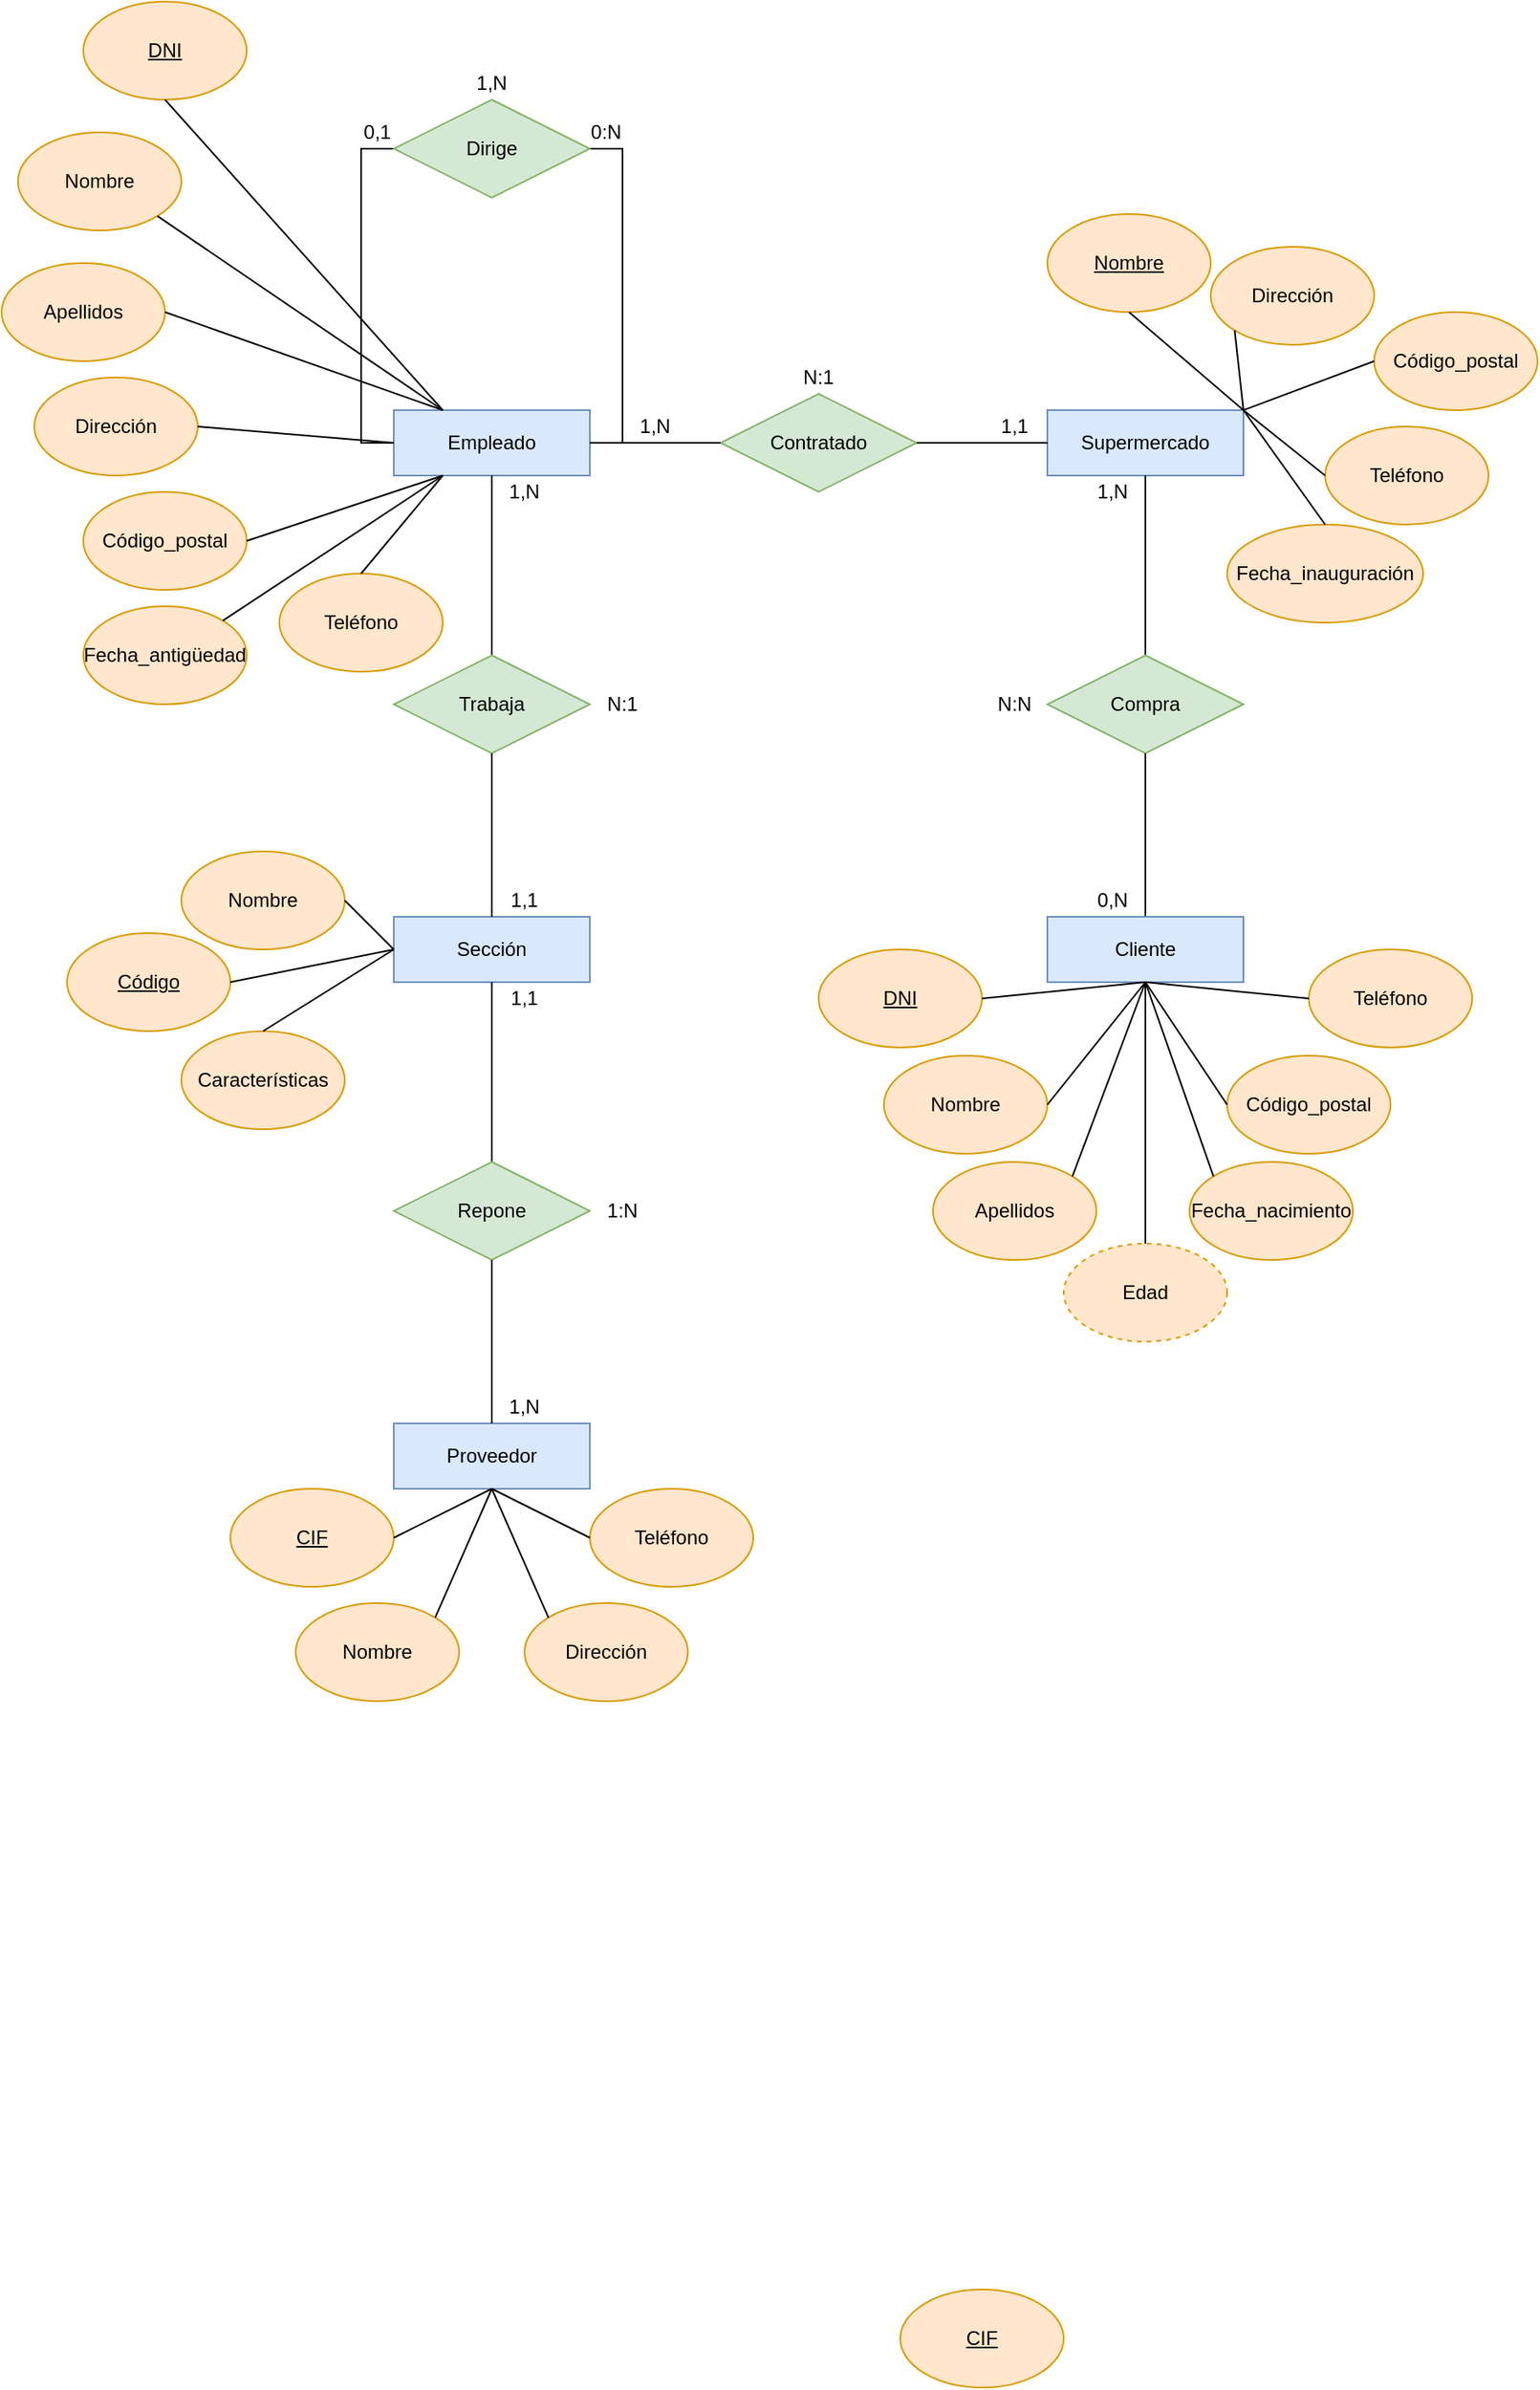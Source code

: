 <mxfile version="13.8.1" type="github">
  <diagram id="RODSt1FQOjMLjZtyeVDm" name="Page-1">
    <mxGraphModel dx="981" dy="1650" grid="1" gridSize="10" guides="1" tooltips="1" connect="1" arrows="1" fold="1" page="1" pageScale="1" pageWidth="827" pageHeight="1169" math="0" shadow="0">
      <root>
        <mxCell id="0" />
        <mxCell id="1" parent="0" />
        <mxCell id="AVNDV4gah8XTq6luvAw3-1" value="Empleado" style="rounded=0;whiteSpace=wrap;html=1;fillColor=#dae8fc;strokeColor=#6c8ebf;" parent="1" vertex="1">
          <mxGeometry x="240" y="130" width="120" height="40" as="geometry" />
        </mxCell>
        <mxCell id="AVNDV4gah8XTq6luvAw3-2" value="Contratado" style="rhombus;whiteSpace=wrap;html=1;fillColor=#d5e8d4;strokeColor=#82b366;" parent="1" vertex="1">
          <mxGeometry x="440" y="120" width="120" height="60" as="geometry" />
        </mxCell>
        <mxCell id="AVNDV4gah8XTq6luvAw3-3" value="Apellidos" style="ellipse;whiteSpace=wrap;html=1;fontStyle=0;fillColor=#ffe6cc;strokeColor=#d79b00;" parent="1" vertex="1">
          <mxGeometry y="40" width="100" height="60" as="geometry" />
        </mxCell>
        <mxCell id="AVNDV4gah8XTq6luvAw3-4" value="Dirección" style="ellipse;whiteSpace=wrap;html=1;fontStyle=0;fillColor=#ffe6cc;strokeColor=#d79b00;" parent="1" vertex="1">
          <mxGeometry x="20" y="110" width="100" height="60" as="geometry" />
        </mxCell>
        <mxCell id="AVNDV4gah8XTq6luvAw3-5" value="Nombre" style="ellipse;whiteSpace=wrap;html=1;fontStyle=0;fillColor=#ffe6cc;strokeColor=#d79b00;" parent="1" vertex="1">
          <mxGeometry x="10" y="-40" width="100" height="60" as="geometry" />
        </mxCell>
        <mxCell id="AVNDV4gah8XTq6luvAw3-6" value="Teléfono" style="ellipse;whiteSpace=wrap;html=1;fontStyle=0;fillColor=#ffe6cc;strokeColor=#d79b00;" parent="1" vertex="1">
          <mxGeometry x="170" y="230" width="100" height="60" as="geometry" />
        </mxCell>
        <mxCell id="AVNDV4gah8XTq6luvAw3-7" value="DNI" style="ellipse;whiteSpace=wrap;html=1;fontStyle=4;fillColor=#ffe6cc;strokeColor=#d79b00;" parent="1" vertex="1">
          <mxGeometry x="50" y="-120" width="100" height="60" as="geometry" />
        </mxCell>
        <mxCell id="AVNDV4gah8XTq6luvAw3-8" value="Fecha_antigüedad" style="ellipse;whiteSpace=wrap;html=1;fontStyle=0;fillColor=#ffe6cc;strokeColor=#d79b00;" parent="1" vertex="1">
          <mxGeometry x="50" y="250" width="100" height="60" as="geometry" />
        </mxCell>
        <mxCell id="AVNDV4gah8XTq6luvAw3-9" value="Código_postal" style="ellipse;whiteSpace=wrap;html=1;fontStyle=0;fillColor=#ffe6cc;strokeColor=#d79b00;" parent="1" vertex="1">
          <mxGeometry x="50" y="180" width="100" height="60" as="geometry" />
        </mxCell>
        <mxCell id="AVNDV4gah8XTq6luvAw3-11" value="" style="endArrow=none;html=1;exitX=0.5;exitY=1;exitDx=0;exitDy=0;entryX=0.25;entryY=0;entryDx=0;entryDy=0;" parent="1" source="AVNDV4gah8XTq6luvAw3-7" target="AVNDV4gah8XTq6luvAw3-1" edge="1">
          <mxGeometry width="50" height="50" relative="1" as="geometry">
            <mxPoint x="390" y="220" as="sourcePoint" />
            <mxPoint x="440" y="170" as="targetPoint" />
          </mxGeometry>
        </mxCell>
        <mxCell id="AVNDV4gah8XTq6luvAw3-12" value="" style="endArrow=none;html=1;entryX=1;entryY=1;entryDx=0;entryDy=0;exitX=0.25;exitY=0;exitDx=0;exitDy=0;" parent="1" source="AVNDV4gah8XTq6luvAw3-1" target="AVNDV4gah8XTq6luvAw3-5" edge="1">
          <mxGeometry width="50" height="50" relative="1" as="geometry">
            <mxPoint x="390" y="220" as="sourcePoint" />
            <mxPoint x="440" y="170" as="targetPoint" />
          </mxGeometry>
        </mxCell>
        <mxCell id="AVNDV4gah8XTq6luvAw3-13" value="" style="endArrow=none;html=1;entryX=1;entryY=0.5;entryDx=0;entryDy=0;exitX=0.25;exitY=0;exitDx=0;exitDy=0;" parent="1" source="AVNDV4gah8XTq6luvAw3-1" target="AVNDV4gah8XTq6luvAw3-3" edge="1">
          <mxGeometry width="50" height="50" relative="1" as="geometry">
            <mxPoint x="390" y="220" as="sourcePoint" />
            <mxPoint x="440" y="170" as="targetPoint" />
          </mxGeometry>
        </mxCell>
        <mxCell id="AVNDV4gah8XTq6luvAw3-14" value="" style="endArrow=none;html=1;entryX=1;entryY=0.5;entryDx=0;entryDy=0;exitX=0;exitY=0.5;exitDx=0;exitDy=0;" parent="1" source="AVNDV4gah8XTq6luvAw3-1" target="AVNDV4gah8XTq6luvAw3-4" edge="1">
          <mxGeometry width="50" height="50" relative="1" as="geometry">
            <mxPoint x="390" y="220" as="sourcePoint" />
            <mxPoint x="440" y="170" as="targetPoint" />
          </mxGeometry>
        </mxCell>
        <mxCell id="AVNDV4gah8XTq6luvAw3-15" value="" style="endArrow=none;html=1;exitX=1;exitY=0.5;exitDx=0;exitDy=0;entryX=0.25;entryY=1;entryDx=0;entryDy=0;" parent="1" source="AVNDV4gah8XTq6luvAw3-9" target="AVNDV4gah8XTq6luvAw3-1" edge="1">
          <mxGeometry width="50" height="50" relative="1" as="geometry">
            <mxPoint x="390" y="220" as="sourcePoint" />
            <mxPoint x="440" y="170" as="targetPoint" />
          </mxGeometry>
        </mxCell>
        <mxCell id="AVNDV4gah8XTq6luvAw3-16" value="" style="endArrow=none;html=1;exitX=1;exitY=0;exitDx=0;exitDy=0;entryX=0.25;entryY=1;entryDx=0;entryDy=0;" parent="1" source="AVNDV4gah8XTq6luvAw3-8" target="AVNDV4gah8XTq6luvAw3-1" edge="1">
          <mxGeometry width="50" height="50" relative="1" as="geometry">
            <mxPoint x="390" y="220" as="sourcePoint" />
            <mxPoint x="440" y="170" as="targetPoint" />
          </mxGeometry>
        </mxCell>
        <mxCell id="AVNDV4gah8XTq6luvAw3-17" value="" style="endArrow=none;html=1;exitX=0.5;exitY=0;exitDx=0;exitDy=0;entryX=0.25;entryY=1;entryDx=0;entryDy=0;" parent="1" source="AVNDV4gah8XTq6luvAw3-6" target="AVNDV4gah8XTq6luvAw3-1" edge="1">
          <mxGeometry width="50" height="50" relative="1" as="geometry">
            <mxPoint x="390" y="220" as="sourcePoint" />
            <mxPoint x="440" y="170" as="targetPoint" />
          </mxGeometry>
        </mxCell>
        <mxCell id="AVNDV4gah8XTq6luvAw3-18" value="Supermercado" style="rounded=0;whiteSpace=wrap;html=1;fillColor=#dae8fc;strokeColor=#6c8ebf;" parent="1" vertex="1">
          <mxGeometry x="640" y="130" width="120" height="40" as="geometry" />
        </mxCell>
        <mxCell id="AVNDV4gah8XTq6luvAw3-19" value="" style="endArrow=none;html=1;exitX=1;exitY=0.5;exitDx=0;exitDy=0;entryX=0;entryY=0.5;entryDx=0;entryDy=0;" parent="1" source="AVNDV4gah8XTq6luvAw3-1" target="AVNDV4gah8XTq6luvAw3-2" edge="1">
          <mxGeometry width="50" height="50" relative="1" as="geometry">
            <mxPoint x="390" y="220" as="sourcePoint" />
            <mxPoint x="440" y="170" as="targetPoint" />
          </mxGeometry>
        </mxCell>
        <mxCell id="AVNDV4gah8XTq6luvAw3-20" value="" style="endArrow=none;html=1;exitX=1;exitY=0.5;exitDx=0;exitDy=0;entryX=0;entryY=0.5;entryDx=0;entryDy=0;" parent="1" source="AVNDV4gah8XTq6luvAw3-2" target="AVNDV4gah8XTq6luvAw3-18" edge="1">
          <mxGeometry width="50" height="50" relative="1" as="geometry">
            <mxPoint x="370" y="160" as="sourcePoint" />
            <mxPoint x="450" y="160" as="targetPoint" />
          </mxGeometry>
        </mxCell>
        <mxCell id="AVNDV4gah8XTq6luvAw3-21" value="1,N" style="text;html=1;strokeColor=none;fillColor=none;align=center;verticalAlign=middle;whiteSpace=wrap;rounded=0;" parent="1" vertex="1">
          <mxGeometry x="380" y="130" width="40" height="20" as="geometry" />
        </mxCell>
        <mxCell id="AVNDV4gah8XTq6luvAw3-22" value="N:1" style="text;html=1;strokeColor=none;fillColor=none;align=center;verticalAlign=middle;whiteSpace=wrap;rounded=0;" parent="1" vertex="1">
          <mxGeometry x="480" y="100" width="40" height="20" as="geometry" />
        </mxCell>
        <mxCell id="AVNDV4gah8XTq6luvAw3-23" value="1,1" style="text;html=1;strokeColor=none;fillColor=none;align=center;verticalAlign=middle;whiteSpace=wrap;rounded=0;" parent="1" vertex="1">
          <mxGeometry x="600" y="130" width="40" height="20" as="geometry" />
        </mxCell>
        <mxCell id="AVNDV4gah8XTq6luvAw3-24" value="Sección" style="rounded=0;whiteSpace=wrap;html=1;fillColor=#dae8fc;strokeColor=#6c8ebf;" parent="1" vertex="1">
          <mxGeometry x="240" y="440" width="120" height="40" as="geometry" />
        </mxCell>
        <mxCell id="AVNDV4gah8XTq6luvAw3-25" value="" style="endArrow=none;html=1;exitX=0.5;exitY=0;exitDx=0;exitDy=0;entryX=0.5;entryY=1;entryDx=0;entryDy=0;" parent="1" source="AVNDV4gah8XTq6luvAw3-26" target="AVNDV4gah8XTq6luvAw3-1" edge="1">
          <mxGeometry width="50" height="50" relative="1" as="geometry">
            <mxPoint x="440" y="220" as="sourcePoint" />
            <mxPoint x="490" y="170" as="targetPoint" />
          </mxGeometry>
        </mxCell>
        <mxCell id="AVNDV4gah8XTq6luvAw3-26" value="Trabaja" style="rhombus;whiteSpace=wrap;html=1;fillColor=#d5e8d4;strokeColor=#82b366;" parent="1" vertex="1">
          <mxGeometry x="240" y="280" width="120" height="60" as="geometry" />
        </mxCell>
        <mxCell id="AVNDV4gah8XTq6luvAw3-27" value="" style="endArrow=none;html=1;exitX=0.5;exitY=1;exitDx=0;exitDy=0;entryX=0.5;entryY=0;entryDx=0;entryDy=0;" parent="1" source="AVNDV4gah8XTq6luvAw3-26" target="AVNDV4gah8XTq6luvAw3-24" edge="1">
          <mxGeometry width="50" height="50" relative="1" as="geometry">
            <mxPoint x="310" y="290" as="sourcePoint" />
            <mxPoint x="310" y="180" as="targetPoint" />
          </mxGeometry>
        </mxCell>
        <mxCell id="AVNDV4gah8XTq6luvAw3-28" value="1,N" style="text;html=1;strokeColor=none;fillColor=none;align=center;verticalAlign=middle;whiteSpace=wrap;rounded=0;" parent="1" vertex="1">
          <mxGeometry x="300" y="170" width="40" height="20" as="geometry" />
        </mxCell>
        <mxCell id="AVNDV4gah8XTq6luvAw3-29" value="N:1" style="text;html=1;strokeColor=none;fillColor=none;align=center;verticalAlign=middle;whiteSpace=wrap;rounded=0;" parent="1" vertex="1">
          <mxGeometry x="360" y="300" width="40" height="20" as="geometry" />
        </mxCell>
        <mxCell id="AVNDV4gah8XTq6luvAw3-30" value="1,1" style="text;html=1;strokeColor=none;fillColor=none;align=center;verticalAlign=middle;whiteSpace=wrap;rounded=0;" parent="1" vertex="1">
          <mxGeometry x="300" y="420" width="40" height="20" as="geometry" />
        </mxCell>
        <mxCell id="AVNDV4gah8XTq6luvAw3-31" value="Nombre" style="ellipse;whiteSpace=wrap;html=1;fontStyle=0;fillColor=#ffe6cc;strokeColor=#d79b00;" parent="1" vertex="1">
          <mxGeometry x="110" y="400" width="100" height="60" as="geometry" />
        </mxCell>
        <mxCell id="AVNDV4gah8XTq6luvAw3-32" value="Características" style="ellipse;whiteSpace=wrap;html=1;fontStyle=0;fillColor=#ffe6cc;strokeColor=#d79b00;" parent="1" vertex="1">
          <mxGeometry x="110" y="510" width="100" height="60" as="geometry" />
        </mxCell>
        <mxCell id="AVNDV4gah8XTq6luvAw3-33" value="Código" style="ellipse;whiteSpace=wrap;html=1;fontStyle=4;fillColor=#ffe6cc;strokeColor=#d79b00;" parent="1" vertex="1">
          <mxGeometry x="40" y="450" width="100" height="60" as="geometry" />
        </mxCell>
        <mxCell id="AVNDV4gah8XTq6luvAw3-35" value="" style="endArrow=none;html=1;exitX=1;exitY=0.5;exitDx=0;exitDy=0;entryX=0;entryY=0.5;entryDx=0;entryDy=0;" parent="1" source="AVNDV4gah8XTq6luvAw3-31" target="AVNDV4gah8XTq6luvAw3-24" edge="1">
          <mxGeometry width="50" height="50" relative="1" as="geometry">
            <mxPoint x="440" y="420" as="sourcePoint" />
            <mxPoint x="490" y="370" as="targetPoint" />
          </mxGeometry>
        </mxCell>
        <mxCell id="AVNDV4gah8XTq6luvAw3-36" value="" style="endArrow=none;html=1;exitX=1;exitY=0.5;exitDx=0;exitDy=0;entryX=0;entryY=0.5;entryDx=0;entryDy=0;" parent="1" source="AVNDV4gah8XTq6luvAw3-33" target="AVNDV4gah8XTq6luvAw3-24" edge="1">
          <mxGeometry width="50" height="50" relative="1" as="geometry">
            <mxPoint x="440" y="420" as="sourcePoint" />
            <mxPoint x="210" y="480" as="targetPoint" />
          </mxGeometry>
        </mxCell>
        <mxCell id="AVNDV4gah8XTq6luvAw3-37" value="" style="endArrow=none;html=1;exitX=0.5;exitY=0;exitDx=0;exitDy=0;entryX=0;entryY=0.5;entryDx=0;entryDy=0;" parent="1" source="AVNDV4gah8XTq6luvAw3-32" target="AVNDV4gah8XTq6luvAw3-24" edge="1">
          <mxGeometry width="50" height="50" relative="1" as="geometry">
            <mxPoint x="440" y="420" as="sourcePoint" />
            <mxPoint x="490" y="370" as="targetPoint" />
          </mxGeometry>
        </mxCell>
        <mxCell id="AVNDV4gah8XTq6luvAw3-38" value="" style="endArrow=none;html=1;exitX=0.5;exitY=0;exitDx=0;exitDy=0;entryX=0.5;entryY=1;entryDx=0;entryDy=0;" parent="1" source="AVNDV4gah8XTq6luvAw3-39" target="AVNDV4gah8XTq6luvAw3-18" edge="1">
          <mxGeometry width="50" height="50" relative="1" as="geometry">
            <mxPoint x="840" y="220" as="sourcePoint" />
            <mxPoint x="680" y="180" as="targetPoint" />
          </mxGeometry>
        </mxCell>
        <mxCell id="AVNDV4gah8XTq6luvAw3-39" value="Compra" style="rhombus;whiteSpace=wrap;html=1;fillColor=#d5e8d4;strokeColor=#82b366;" parent="1" vertex="1">
          <mxGeometry x="640" y="280" width="120" height="60" as="geometry" />
        </mxCell>
        <mxCell id="AVNDV4gah8XTq6luvAw3-40" value="" style="endArrow=none;html=1;exitX=0.5;exitY=1;exitDx=0;exitDy=0;entryX=0.5;entryY=0;entryDx=0;entryDy=0;" parent="1" source="AVNDV4gah8XTq6luvAw3-39" target="AVNDV4gah8XTq6luvAw3-44" edge="1">
          <mxGeometry width="50" height="50" relative="1" as="geometry">
            <mxPoint x="710" y="290" as="sourcePoint" />
            <mxPoint x="720" y="430" as="targetPoint" />
          </mxGeometry>
        </mxCell>
        <mxCell id="AVNDV4gah8XTq6luvAw3-41" value="1,N" style="text;html=1;strokeColor=none;fillColor=none;align=center;verticalAlign=middle;whiteSpace=wrap;rounded=0;" parent="1" vertex="1">
          <mxGeometry x="660" y="170" width="40" height="20" as="geometry" />
        </mxCell>
        <mxCell id="AVNDV4gah8XTq6luvAw3-42" value="N:N" style="text;html=1;strokeColor=none;fillColor=none;align=center;verticalAlign=middle;whiteSpace=wrap;rounded=0;" parent="1" vertex="1">
          <mxGeometry x="600" y="300" width="40" height="20" as="geometry" />
        </mxCell>
        <mxCell id="AVNDV4gah8XTq6luvAw3-43" value="0,N" style="text;html=1;strokeColor=none;fillColor=none;align=center;verticalAlign=middle;whiteSpace=wrap;rounded=0;" parent="1" vertex="1">
          <mxGeometry x="660" y="420" width="40" height="20" as="geometry" />
        </mxCell>
        <mxCell id="AVNDV4gah8XTq6luvAw3-44" value="Cliente" style="rounded=0;whiteSpace=wrap;html=1;fillColor=#dae8fc;strokeColor=#6c8ebf;" parent="1" vertex="1">
          <mxGeometry x="640" y="440" width="120" height="40" as="geometry" />
        </mxCell>
        <mxCell id="AVNDV4gah8XTq6luvAw3-45" value="Proveedor" style="rounded=0;whiteSpace=wrap;html=1;fillColor=#dae8fc;strokeColor=#6c8ebf;" parent="1" vertex="1">
          <mxGeometry x="240" y="750" width="120" height="40" as="geometry" />
        </mxCell>
        <mxCell id="AVNDV4gah8XTq6luvAw3-46" value="" style="endArrow=none;html=1;exitX=0.5;exitY=0;exitDx=0;exitDy=0;entryX=0.5;entryY=1;entryDx=0;entryDy=0;" parent="1" source="AVNDV4gah8XTq6luvAw3-47" target="AVNDV4gah8XTq6luvAw3-24" edge="1">
          <mxGeometry width="50" height="50" relative="1" as="geometry">
            <mxPoint x="440" y="530" as="sourcePoint" />
            <mxPoint x="360" y="520" as="targetPoint" />
          </mxGeometry>
        </mxCell>
        <mxCell id="AVNDV4gah8XTq6luvAw3-47" value="Repone" style="rhombus;whiteSpace=wrap;html=1;fillColor=#d5e8d4;strokeColor=#82b366;" parent="1" vertex="1">
          <mxGeometry x="240" y="590" width="120" height="60" as="geometry" />
        </mxCell>
        <mxCell id="AVNDV4gah8XTq6luvAw3-48" value="" style="endArrow=none;html=1;exitX=0.5;exitY=1;exitDx=0;exitDy=0;entryX=0.5;entryY=0;entryDx=0;entryDy=0;" parent="1" source="AVNDV4gah8XTq6luvAw3-47" target="AVNDV4gah8XTq6luvAw3-45" edge="1">
          <mxGeometry width="50" height="50" relative="1" as="geometry">
            <mxPoint x="310" y="600" as="sourcePoint" />
            <mxPoint x="310" y="490" as="targetPoint" />
          </mxGeometry>
        </mxCell>
        <mxCell id="AVNDV4gah8XTq6luvAw3-49" value="1,N" style="text;html=1;strokeColor=none;fillColor=none;align=center;verticalAlign=middle;whiteSpace=wrap;rounded=0;" parent="1" vertex="1">
          <mxGeometry x="300" y="730" width="40" height="20" as="geometry" />
        </mxCell>
        <mxCell id="AVNDV4gah8XTq6luvAw3-50" value="1:N" style="text;html=1;strokeColor=none;fillColor=none;align=center;verticalAlign=middle;whiteSpace=wrap;rounded=0;" parent="1" vertex="1">
          <mxGeometry x="360" y="610" width="40" height="20" as="geometry" />
        </mxCell>
        <mxCell id="AVNDV4gah8XTq6luvAw3-51" value="1,1" style="text;html=1;strokeColor=none;fillColor=none;align=center;verticalAlign=middle;whiteSpace=wrap;rounded=0;" parent="1" vertex="1">
          <mxGeometry x="300" y="480" width="40" height="20" as="geometry" />
        </mxCell>
        <mxCell id="AVNDV4gah8XTq6luvAw3-52" value="CIF" style="ellipse;whiteSpace=wrap;html=1;fontStyle=4;fillColor=#ffe6cc;strokeColor=#d79b00;" parent="1" vertex="1">
          <mxGeometry x="140" y="790" width="100" height="60" as="geometry" />
        </mxCell>
        <mxCell id="AVNDV4gah8XTq6luvAw3-53" value="Teléfono" style="ellipse;whiteSpace=wrap;html=1;fontStyle=0;fillColor=#ffe6cc;strokeColor=#d79b00;" parent="1" vertex="1">
          <mxGeometry x="360" y="790" width="100" height="60" as="geometry" />
        </mxCell>
        <mxCell id="AVNDV4gah8XTq6luvAw3-54" value="Nombre" style="ellipse;whiteSpace=wrap;html=1;fontStyle=0;fillColor=#ffe6cc;strokeColor=#d79b00;" parent="1" vertex="1">
          <mxGeometry x="180" y="860" width="100" height="60" as="geometry" />
        </mxCell>
        <mxCell id="AVNDV4gah8XTq6luvAw3-55" value="Dirección" style="ellipse;whiteSpace=wrap;html=1;fontStyle=0;fillColor=#ffe6cc;strokeColor=#d79b00;" parent="1" vertex="1">
          <mxGeometry x="320" y="860" width="100" height="60" as="geometry" />
        </mxCell>
        <mxCell id="AVNDV4gah8XTq6luvAw3-56" value="" style="endArrow=none;html=1;exitX=0;exitY=0.5;exitDx=0;exitDy=0;entryX=0.5;entryY=1;entryDx=0;entryDy=0;" parent="1" source="AVNDV4gah8XTq6luvAw3-53" target="AVNDV4gah8XTq6luvAw3-45" edge="1">
          <mxGeometry width="50" height="50" relative="1" as="geometry">
            <mxPoint x="590" y="820" as="sourcePoint" />
            <mxPoint x="640" y="770" as="targetPoint" />
          </mxGeometry>
        </mxCell>
        <mxCell id="AVNDV4gah8XTq6luvAw3-57" value="" style="endArrow=none;html=1;exitX=0;exitY=0;exitDx=0;exitDy=0;entryX=0.5;entryY=1;entryDx=0;entryDy=0;" parent="1" source="AVNDV4gah8XTq6luvAw3-55" target="AVNDV4gah8XTq6luvAw3-45" edge="1">
          <mxGeometry width="50" height="50" relative="1" as="geometry">
            <mxPoint x="590" y="820" as="sourcePoint" />
            <mxPoint x="640" y="770" as="targetPoint" />
          </mxGeometry>
        </mxCell>
        <mxCell id="AVNDV4gah8XTq6luvAw3-58" value="" style="endArrow=none;html=1;exitX=1;exitY=0;exitDx=0;exitDy=0;entryX=0.5;entryY=1;entryDx=0;entryDy=0;" parent="1" source="AVNDV4gah8XTq6luvAw3-54" target="AVNDV4gah8XTq6luvAw3-45" edge="1">
          <mxGeometry width="50" height="50" relative="1" as="geometry">
            <mxPoint x="344.645" y="878.787" as="sourcePoint" />
            <mxPoint x="310" y="800" as="targetPoint" />
          </mxGeometry>
        </mxCell>
        <mxCell id="AVNDV4gah8XTq6luvAw3-59" value="" style="endArrow=none;html=1;exitX=1;exitY=0.5;exitDx=0;exitDy=0;entryX=0.5;entryY=1;entryDx=0;entryDy=0;" parent="1" source="AVNDV4gah8XTq6luvAw3-52" target="AVNDV4gah8XTq6luvAw3-45" edge="1">
          <mxGeometry width="50" height="50" relative="1" as="geometry">
            <mxPoint x="354.645" y="888.787" as="sourcePoint" />
            <mxPoint x="320" y="810" as="targetPoint" />
          </mxGeometry>
        </mxCell>
        <mxCell id="AVNDV4gah8XTq6luvAw3-60" value="Apellidos" style="ellipse;whiteSpace=wrap;html=1;fontStyle=0;fillColor=#ffe6cc;strokeColor=#d79b00;" parent="1" vertex="1">
          <mxGeometry x="570" y="590" width="100" height="60" as="geometry" />
        </mxCell>
        <mxCell id="AVNDV4gah8XTq6luvAw3-61" value="Fecha_nacimiento" style="ellipse;whiteSpace=wrap;html=1;fontStyle=0;fillColor=#ffe6cc;strokeColor=#d79b00;" parent="1" vertex="1">
          <mxGeometry x="727" y="590" width="100" height="60" as="geometry" />
        </mxCell>
        <mxCell id="AVNDV4gah8XTq6luvAw3-62" value="Nombre" style="ellipse;whiteSpace=wrap;html=1;fontStyle=0;fillColor=#ffe6cc;strokeColor=#d79b00;" parent="1" vertex="1">
          <mxGeometry x="540" y="525" width="100" height="60" as="geometry" />
        </mxCell>
        <mxCell id="AVNDV4gah8XTq6luvAw3-63" value="Teléfono" style="ellipse;whiteSpace=wrap;html=1;fontStyle=0;fillColor=#ffe6cc;strokeColor=#d79b00;" parent="1" vertex="1">
          <mxGeometry x="800" y="460" width="100" height="60" as="geometry" />
        </mxCell>
        <mxCell id="AVNDV4gah8XTq6luvAw3-64" value="DNI" style="ellipse;whiteSpace=wrap;html=1;fontStyle=4;fillColor=#ffe6cc;strokeColor=#d79b00;" parent="1" vertex="1">
          <mxGeometry x="500" y="460" width="100" height="60" as="geometry" />
        </mxCell>
        <mxCell id="AVNDV4gah8XTq6luvAw3-65" value="Edad" style="ellipse;whiteSpace=wrap;html=1;fontStyle=0;fillColor=#ffe6cc;strokeColor=#d79b00;dashed=1;" parent="1" vertex="1">
          <mxGeometry x="650" y="640" width="100" height="60" as="geometry" />
        </mxCell>
        <mxCell id="AVNDV4gah8XTq6luvAw3-66" value="Código_postal" style="ellipse;whiteSpace=wrap;html=1;fontStyle=0;fillColor=#ffe6cc;strokeColor=#d79b00;" parent="1" vertex="1">
          <mxGeometry x="750" y="525" width="100" height="60" as="geometry" />
        </mxCell>
        <mxCell id="AVNDV4gah8XTq6luvAw3-67" value="CIF" style="ellipse;whiteSpace=wrap;html=1;fontStyle=4;fillColor=#ffe6cc;strokeColor=#d79b00;" parent="1" vertex="1">
          <mxGeometry x="550" y="1280" width="100" height="60" as="geometry" />
        </mxCell>
        <mxCell id="AVNDV4gah8XTq6luvAw3-68" value="" style="endArrow=none;html=1;exitX=0.5;exitY=0;exitDx=0;exitDy=0;entryX=0.5;entryY=1;entryDx=0;entryDy=0;" parent="1" source="AVNDV4gah8XTq6luvAw3-65" target="AVNDV4gah8XTq6luvAw3-44" edge="1">
          <mxGeometry width="50" height="50" relative="1" as="geometry">
            <mxPoint x="520" y="590" as="sourcePoint" />
            <mxPoint x="570" y="540" as="targetPoint" />
          </mxGeometry>
        </mxCell>
        <mxCell id="AVNDV4gah8XTq6luvAw3-69" value="" style="endArrow=none;html=1;exitX=1;exitY=0.5;exitDx=0;exitDy=0;entryX=0.5;entryY=1;entryDx=0;entryDy=0;" parent="1" source="AVNDV4gah8XTq6luvAw3-64" target="AVNDV4gah8XTq6luvAw3-44" edge="1">
          <mxGeometry width="50" height="50" relative="1" as="geometry">
            <mxPoint x="520" y="590" as="sourcePoint" />
            <mxPoint x="570" y="540" as="targetPoint" />
          </mxGeometry>
        </mxCell>
        <mxCell id="AVNDV4gah8XTq6luvAw3-70" value="" style="endArrow=none;html=1;entryX=1;entryY=0.5;entryDx=0;entryDy=0;exitX=0.5;exitY=1;exitDx=0;exitDy=0;" parent="1" source="AVNDV4gah8XTq6luvAw3-44" target="AVNDV4gah8XTq6luvAw3-62" edge="1">
          <mxGeometry width="50" height="50" relative="1" as="geometry">
            <mxPoint x="520" y="590" as="sourcePoint" />
            <mxPoint x="570" y="540" as="targetPoint" />
          </mxGeometry>
        </mxCell>
        <mxCell id="AVNDV4gah8XTq6luvAw3-71" value="" style="endArrow=none;html=1;exitX=1;exitY=0;exitDx=0;exitDy=0;entryX=0.5;entryY=1;entryDx=0;entryDy=0;" parent="1" source="AVNDV4gah8XTq6luvAw3-60" target="AVNDV4gah8XTq6luvAw3-44" edge="1">
          <mxGeometry width="50" height="50" relative="1" as="geometry">
            <mxPoint x="520" y="590" as="sourcePoint" />
            <mxPoint x="570" y="540" as="targetPoint" />
          </mxGeometry>
        </mxCell>
        <mxCell id="AVNDV4gah8XTq6luvAw3-72" value="" style="endArrow=none;html=1;entryX=0.5;entryY=1;entryDx=0;entryDy=0;exitX=0;exitY=0;exitDx=0;exitDy=0;" parent="1" source="AVNDV4gah8XTq6luvAw3-61" target="AVNDV4gah8XTq6luvAw3-44" edge="1">
          <mxGeometry width="50" height="50" relative="1" as="geometry">
            <mxPoint x="520" y="590" as="sourcePoint" />
            <mxPoint x="570" y="540" as="targetPoint" />
          </mxGeometry>
        </mxCell>
        <mxCell id="AVNDV4gah8XTq6luvAw3-73" value="" style="endArrow=none;html=1;exitX=0;exitY=0.5;exitDx=0;exitDy=0;entryX=0.5;entryY=1;entryDx=0;entryDy=0;" parent="1" source="AVNDV4gah8XTq6luvAw3-66" target="AVNDV4gah8XTq6luvAw3-44" edge="1">
          <mxGeometry width="50" height="50" relative="1" as="geometry">
            <mxPoint x="520" y="590" as="sourcePoint" />
            <mxPoint x="570" y="540" as="targetPoint" />
          </mxGeometry>
        </mxCell>
        <mxCell id="AVNDV4gah8XTq6luvAw3-74" value="" style="endArrow=none;html=1;exitX=0;exitY=0.5;exitDx=0;exitDy=0;entryX=0.5;entryY=1;entryDx=0;entryDy=0;" parent="1" source="AVNDV4gah8XTq6luvAw3-63" target="AVNDV4gah8XTq6luvAw3-44" edge="1">
          <mxGeometry width="50" height="50" relative="1" as="geometry">
            <mxPoint x="520" y="590" as="sourcePoint" />
            <mxPoint x="570" y="540" as="targetPoint" />
          </mxGeometry>
        </mxCell>
        <mxCell id="AVNDV4gah8XTq6luvAw3-75" value="Nombre" style="ellipse;whiteSpace=wrap;html=1;fontStyle=4;fillColor=#ffe6cc;strokeColor=#d79b00;" parent="1" vertex="1">
          <mxGeometry x="640" y="10" width="100" height="60" as="geometry" />
        </mxCell>
        <mxCell id="AVNDV4gah8XTq6luvAw3-76" value="Dirección" style="ellipse;whiteSpace=wrap;html=1;fontStyle=0;fillColor=#ffe6cc;strokeColor=#d79b00;" parent="1" vertex="1">
          <mxGeometry x="740" y="30" width="100" height="60" as="geometry" />
        </mxCell>
        <mxCell id="AVNDV4gah8XTq6luvAw3-77" value="Código_postal" style="ellipse;whiteSpace=wrap;html=1;fontStyle=0;fillColor=#ffe6cc;strokeColor=#d79b00;" parent="1" vertex="1">
          <mxGeometry x="840" y="70" width="100" height="60" as="geometry" />
        </mxCell>
        <mxCell id="AVNDV4gah8XTq6luvAw3-78" value="Fecha_inauguración" style="ellipse;whiteSpace=wrap;html=1;fontStyle=0;fillColor=#ffe6cc;strokeColor=#d79b00;" parent="1" vertex="1">
          <mxGeometry x="750" y="200" width="120" height="60" as="geometry" />
        </mxCell>
        <mxCell id="AVNDV4gah8XTq6luvAw3-79" value="Teléfono" style="ellipse;whiteSpace=wrap;html=1;fontStyle=0;fillColor=#ffe6cc;strokeColor=#d79b00;" parent="1" vertex="1">
          <mxGeometry x="810" y="140" width="100" height="60" as="geometry" />
        </mxCell>
        <mxCell id="AVNDV4gah8XTq6luvAw3-80" value="" style="endArrow=none;html=1;entryX=0.5;entryY=0;entryDx=0;entryDy=0;exitX=1;exitY=0;exitDx=0;exitDy=0;" parent="1" source="AVNDV4gah8XTq6luvAw3-18" target="AVNDV4gah8XTq6luvAw3-78" edge="1">
          <mxGeometry width="50" height="50" relative="1" as="geometry">
            <mxPoint x="520" y="220" as="sourcePoint" />
            <mxPoint x="570" y="170" as="targetPoint" />
          </mxGeometry>
        </mxCell>
        <mxCell id="AVNDV4gah8XTq6luvAw3-81" value="" style="endArrow=none;html=1;entryX=0;entryY=0.5;entryDx=0;entryDy=0;exitX=1;exitY=0;exitDx=0;exitDy=0;" parent="1" source="AVNDV4gah8XTq6luvAw3-18" target="AVNDV4gah8XTq6luvAw3-79" edge="1">
          <mxGeometry width="50" height="50" relative="1" as="geometry">
            <mxPoint x="770" y="140" as="sourcePoint" />
            <mxPoint x="810" y="210" as="targetPoint" />
          </mxGeometry>
        </mxCell>
        <mxCell id="AVNDV4gah8XTq6luvAw3-82" value="" style="endArrow=none;html=1;entryX=0;entryY=0.5;entryDx=0;entryDy=0;exitX=1;exitY=0;exitDx=0;exitDy=0;" parent="1" source="AVNDV4gah8XTq6luvAw3-18" target="AVNDV4gah8XTq6luvAw3-77" edge="1">
          <mxGeometry width="50" height="50" relative="1" as="geometry">
            <mxPoint x="780" y="150" as="sourcePoint" />
            <mxPoint x="820" y="220" as="targetPoint" />
          </mxGeometry>
        </mxCell>
        <mxCell id="AVNDV4gah8XTq6luvAw3-83" value="" style="endArrow=none;html=1;entryX=0;entryY=1;entryDx=0;entryDy=0;exitX=1;exitY=0;exitDx=0;exitDy=0;" parent="1" source="AVNDV4gah8XTq6luvAw3-18" target="AVNDV4gah8XTq6luvAw3-76" edge="1">
          <mxGeometry width="50" height="50" relative="1" as="geometry">
            <mxPoint x="790" y="160" as="sourcePoint" />
            <mxPoint x="830" y="230" as="targetPoint" />
          </mxGeometry>
        </mxCell>
        <mxCell id="AVNDV4gah8XTq6luvAw3-84" value="" style="endArrow=none;html=1;entryX=0.5;entryY=1;entryDx=0;entryDy=0;exitX=1;exitY=0;exitDx=0;exitDy=0;" parent="1" source="AVNDV4gah8XTq6luvAw3-18" target="AVNDV4gah8XTq6luvAw3-75" edge="1">
          <mxGeometry width="50" height="50" relative="1" as="geometry">
            <mxPoint x="800" y="170" as="sourcePoint" />
            <mxPoint x="840" y="240" as="targetPoint" />
          </mxGeometry>
        </mxCell>
        <mxCell id="bj2uI6to_RKvYY0uhDqV-1" style="edgeStyle=orthogonalEdgeStyle;rounded=0;orthogonalLoop=1;jettySize=auto;html=1;exitX=0;exitY=0.5;exitDx=0;exitDy=0;entryX=0;entryY=0.5;entryDx=0;entryDy=0;endArrow=none;endFill=0;" edge="1" parent="1" source="AVNDV4gah8XTq6luvAw3-88" target="AVNDV4gah8XTq6luvAw3-1">
          <mxGeometry relative="1" as="geometry">
            <mxPoint x="220" y="150" as="targetPoint" />
          </mxGeometry>
        </mxCell>
        <mxCell id="bj2uI6to_RKvYY0uhDqV-2" style="edgeStyle=orthogonalEdgeStyle;rounded=0;orthogonalLoop=1;jettySize=auto;html=1;exitX=1;exitY=0.5;exitDx=0;exitDy=0;entryX=1;entryY=0.5;entryDx=0;entryDy=0;endArrow=none;endFill=0;" edge="1" parent="1" source="AVNDV4gah8XTq6luvAw3-88" target="AVNDV4gah8XTq6luvAw3-1">
          <mxGeometry relative="1" as="geometry" />
        </mxCell>
        <mxCell id="AVNDV4gah8XTq6luvAw3-88" value="Dirige" style="rhombus;whiteSpace=wrap;html=1;fillColor=#d5e8d4;strokeColor=#82b366;" parent="1" vertex="1">
          <mxGeometry x="240" y="-60" width="120" height="60" as="geometry" />
        </mxCell>
        <mxCell id="AVNDV4gah8XTq6luvAw3-91" value="1,N" style="text;html=1;strokeColor=none;fillColor=none;align=center;verticalAlign=middle;whiteSpace=wrap;rounded=0;" parent="1" vertex="1">
          <mxGeometry x="280" y="-80" width="40" height="20" as="geometry" />
        </mxCell>
        <mxCell id="AVNDV4gah8XTq6luvAw3-92" value="0,1" style="text;html=1;strokeColor=none;fillColor=none;align=center;verticalAlign=middle;whiteSpace=wrap;rounded=0;" parent="1" vertex="1">
          <mxGeometry x="210" y="-50" width="40" height="20" as="geometry" />
        </mxCell>
        <mxCell id="AVNDV4gah8XTq6luvAw3-93" value="0:N" style="text;html=1;strokeColor=none;fillColor=none;align=center;verticalAlign=middle;whiteSpace=wrap;rounded=0;" parent="1" vertex="1">
          <mxGeometry x="350" y="-50" width="40" height="20" as="geometry" />
        </mxCell>
      </root>
    </mxGraphModel>
  </diagram>
</mxfile>
